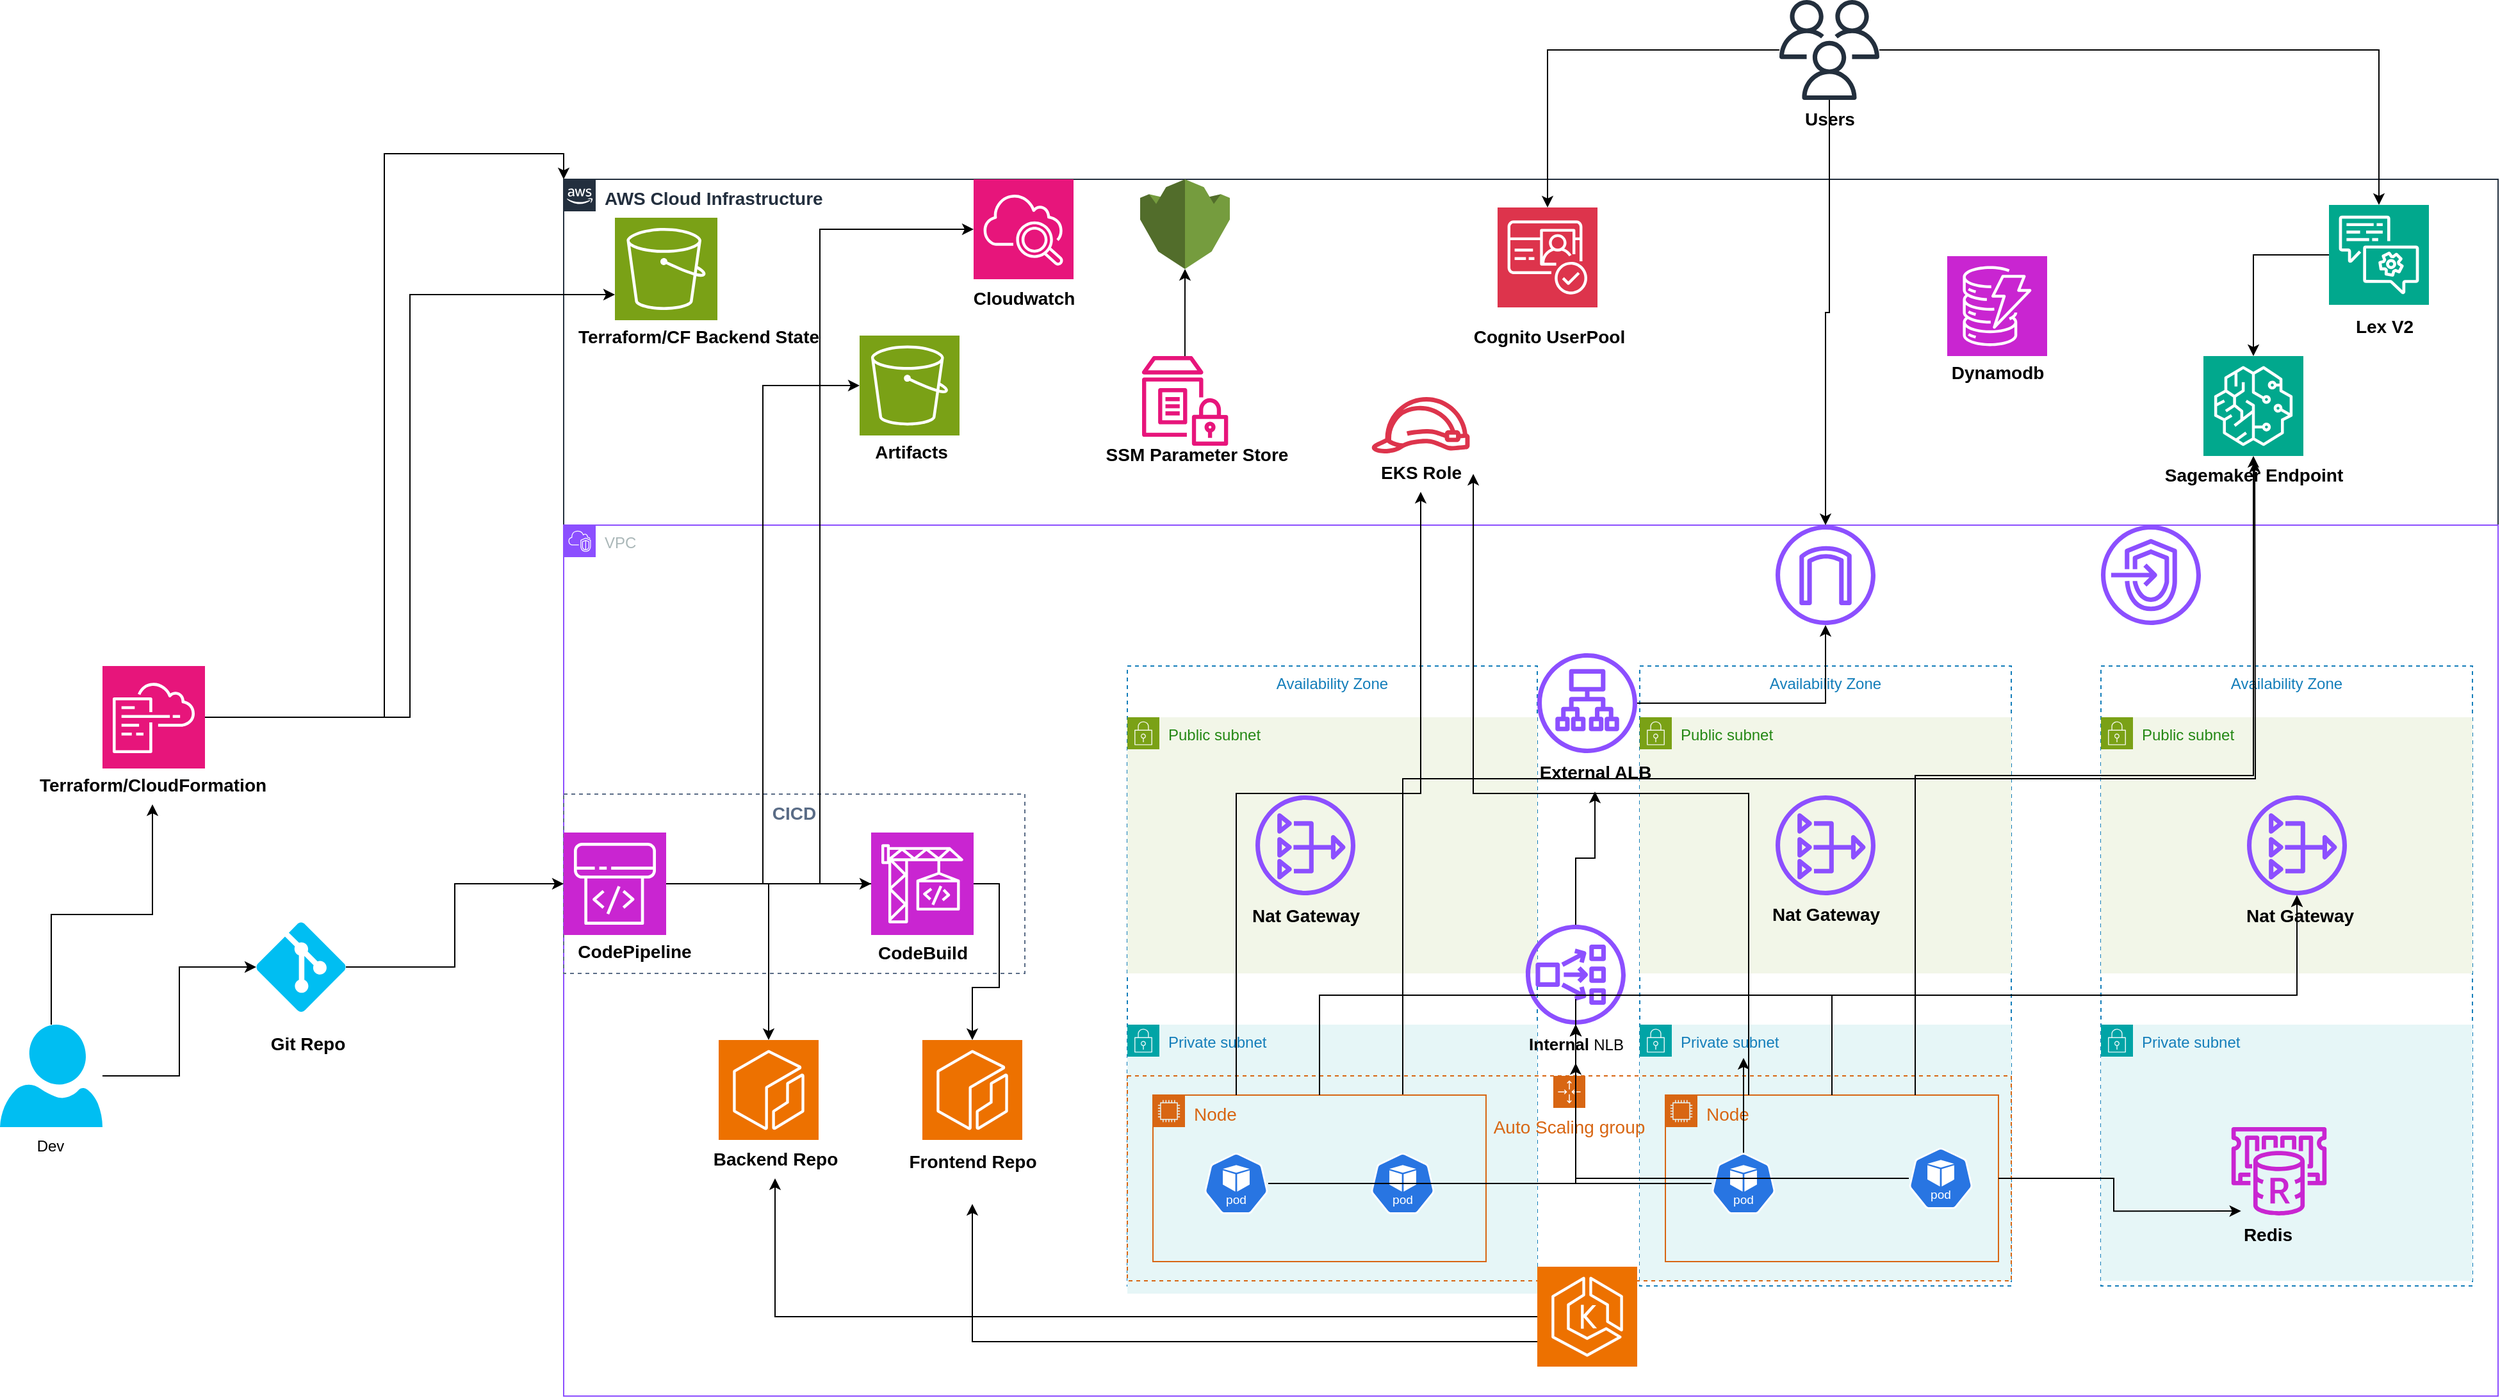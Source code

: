 <mxfile version="24.2.8" type="github">
  <diagram id="Ht1M8jgEwFfnCIfOTk4-" name="Page-1">
    <mxGraphModel dx="2407" dy="1789" grid="1" gridSize="10" guides="1" tooltips="1" connect="1" arrows="1" fold="1" page="1" pageScale="1" pageWidth="1169" pageHeight="827" math="0" shadow="0">
      <root>
        <mxCell id="0" />
        <mxCell id="1" parent="0" />
        <mxCell id="c2jffzd3dU6k3eYHks2j-16" style="edgeStyle=orthogonalEdgeStyle;rounded=0;orthogonalLoop=1;jettySize=auto;html=1;" edge="1" parent="1" source="c2jffzd3dU6k3eYHks2j-3" target="c2jffzd3dU6k3eYHks2j-14">
          <mxGeometry relative="1" as="geometry" />
        </mxCell>
        <mxCell id="c2jffzd3dU6k3eYHks2j-3" value="" style="verticalLabelPosition=bottom;html=1;verticalAlign=top;align=center;strokeColor=none;fillColor=#00BEF2;shape=mxgraph.azure.user;rotation=0;" vertex="1" parent="1">
          <mxGeometry y="560" width="80" height="80" as="geometry" />
        </mxCell>
        <mxCell id="c2jffzd3dU6k3eYHks2j-12" style="edgeStyle=orthogonalEdgeStyle;rounded=0;orthogonalLoop=1;jettySize=auto;html=1;entryX=0;entryY=0;entryDx=0;entryDy=0;" edge="1" parent="1" source="c2jffzd3dU6k3eYHks2j-5" target="c2jffzd3dU6k3eYHks2j-7">
          <mxGeometry relative="1" as="geometry" />
        </mxCell>
        <mxCell id="c2jffzd3dU6k3eYHks2j-5" value="" style="sketch=0;points=[[0,0,0],[0.25,0,0],[0.5,0,0],[0.75,0,0],[1,0,0],[0,1,0],[0.25,1,0],[0.5,1,0],[0.75,1,0],[1,1,0],[0,0.25,0],[0,0.5,0],[0,0.75,0],[1,0.25,0],[1,0.5,0],[1,0.75,0]];points=[[0,0,0],[0.25,0,0],[0.5,0,0],[0.75,0,0],[1,0,0],[0,1,0],[0.25,1,0],[0.5,1,0],[0.75,1,0],[1,1,0],[0,0.25,0],[0,0.5,0],[0,0.75,0],[1,0.25,0],[1,0.5,0],[1,0.75,0]];outlineConnect=0;fontColor=#232F3E;fillColor=#E7157B;strokeColor=#ffffff;dashed=0;verticalLabelPosition=bottom;verticalAlign=top;align=center;html=1;fontSize=12;fontStyle=0;aspect=fixed;shape=mxgraph.aws4.resourceIcon;resIcon=mxgraph.aws4.cloudformation;rotation=0;" vertex="1" parent="1">
          <mxGeometry x="80" y="280" width="80" height="80" as="geometry" />
        </mxCell>
        <mxCell id="c2jffzd3dU6k3eYHks2j-7" value="&lt;font style=&quot;font-size: 14px;&quot;&gt;&lt;b&gt;AWS Cloud Infrastructure&lt;/b&gt;&lt;/font&gt;" style="points=[[0,0],[0.25,0],[0.5,0],[0.75,0],[1,0],[1,0.25],[1,0.5],[1,0.75],[1,1],[0.75,1],[0.5,1],[0.25,1],[0,1],[0,0.75],[0,0.5],[0,0.25]];outlineConnect=0;gradientColor=none;html=1;whiteSpace=wrap;fontSize=12;fontStyle=0;container=1;pointerEvents=0;collapsible=0;recursiveResize=0;shape=mxgraph.aws4.group;grIcon=mxgraph.aws4.group_aws_cloud_alt;strokeColor=#232F3E;fillColor=none;verticalAlign=top;align=left;spacingLeft=30;fontColor=#232F3E;dashed=0;movable=0;resizable=0;rotatable=0;deletable=0;editable=0;locked=1;connectable=0;" vertex="1" parent="1">
          <mxGeometry x="440" y="-100" width="1510" height="950" as="geometry" />
        </mxCell>
        <mxCell id="c2jffzd3dU6k3eYHks2j-8" value="VPC" style="points=[[0,0],[0.25,0],[0.5,0],[0.75,0],[1,0],[1,0.25],[1,0.5],[1,0.75],[1,1],[0.75,1],[0.5,1],[0.25,1],[0,1],[0,0.75],[0,0.5],[0,0.25]];outlineConnect=0;gradientColor=none;html=1;whiteSpace=wrap;fontSize=12;fontStyle=0;container=1;pointerEvents=0;collapsible=0;recursiveResize=0;shape=mxgraph.aws4.group;grIcon=mxgraph.aws4.group_vpc2;strokeColor=#8C4FFF;fillColor=none;verticalAlign=top;align=left;spacingLeft=30;fontColor=#AAB7B8;dashed=0;movable=1;resizable=1;rotatable=1;deletable=1;editable=1;locked=0;connectable=1;" vertex="1" parent="c2jffzd3dU6k3eYHks2j-7">
          <mxGeometry y="270" width="1510" height="680" as="geometry" />
        </mxCell>
        <mxCell id="c2jffzd3dU6k3eYHks2j-17" value="&lt;b&gt;&lt;font style=&quot;font-size: 14px;&quot;&gt;CICD&lt;/font&gt;&lt;/b&gt;" style="fillColor=none;strokeColor=#5A6C86;dashed=1;verticalAlign=top;fontStyle=0;fontColor=#5A6C86;whiteSpace=wrap;html=1;movable=1;resizable=1;rotatable=1;deletable=1;editable=1;locked=0;connectable=1;" vertex="1" parent="c2jffzd3dU6k3eYHks2j-8">
          <mxGeometry y="210" width="360" height="140" as="geometry" />
        </mxCell>
        <mxCell id="c2jffzd3dU6k3eYHks2j-20" value="" style="sketch=0;points=[[0,0,0],[0.25,0,0],[0.5,0,0],[0.75,0,0],[1,0,0],[0,1,0],[0.25,1,0],[0.5,1,0],[0.75,1,0],[1,1,0],[0,0.25,0],[0,0.5,0],[0,0.75,0],[1,0.25,0],[1,0.5,0],[1,0.75,0]];outlineConnect=0;fontColor=#232F3E;fillColor=#C925D1;strokeColor=#ffffff;dashed=0;verticalLabelPosition=bottom;verticalAlign=top;align=center;html=1;fontSize=12;fontStyle=0;aspect=fixed;shape=mxgraph.aws4.resourceIcon;resIcon=mxgraph.aws4.codepipeline;rotation=0;" vertex="1" parent="c2jffzd3dU6k3eYHks2j-8">
          <mxGeometry y="240" width="80" height="80" as="geometry" />
        </mxCell>
        <mxCell id="c2jffzd3dU6k3eYHks2j-21" value="&lt;font style=&quot;font-size: 14px;&quot;&gt;&lt;b&gt;CodePipeline&lt;/b&gt;&lt;/font&gt;&lt;div&gt;&lt;br&gt;&lt;/div&gt;" style="text;html=1;align=center;verticalAlign=middle;resizable=0;points=[];autosize=1;strokeColor=none;fillColor=none;" vertex="1" parent="c2jffzd3dU6k3eYHks2j-8">
          <mxGeometry y="320" width="110" height="40" as="geometry" />
        </mxCell>
        <mxCell id="c2jffzd3dU6k3eYHks2j-38" style="edgeStyle=orthogonalEdgeStyle;rounded=0;orthogonalLoop=1;jettySize=auto;html=1;exitX=0;exitY=0.5;exitDx=0;exitDy=0;exitPerimeter=0;" edge="1" parent="c2jffzd3dU6k3eYHks2j-8" source="c2jffzd3dU6k3eYHks2j-25" target="c2jffzd3dU6k3eYHks2j-33">
          <mxGeometry relative="1" as="geometry" />
        </mxCell>
        <mxCell id="c2jffzd3dU6k3eYHks2j-39" style="edgeStyle=orthogonalEdgeStyle;rounded=0;orthogonalLoop=1;jettySize=auto;html=1;exitX=1;exitY=0.5;exitDx=0;exitDy=0;exitPerimeter=0;" edge="1" parent="c2jffzd3dU6k3eYHks2j-8" source="c2jffzd3dU6k3eYHks2j-25" target="c2jffzd3dU6k3eYHks2j-34">
          <mxGeometry relative="1" as="geometry" />
        </mxCell>
        <mxCell id="c2jffzd3dU6k3eYHks2j-25" value="" style="sketch=0;points=[[0,0,0],[0.25,0,0],[0.5,0,0],[0.75,0,0],[1,0,0],[0,1,0],[0.25,1,0],[0.5,1,0],[0.75,1,0],[1,1,0],[0,0.25,0],[0,0.5,0],[0,0.75,0],[1,0.25,0],[1,0.5,0],[1,0.75,0]];outlineConnect=0;fontColor=#232F3E;fillColor=#C925D1;strokeColor=#ffffff;dashed=0;verticalLabelPosition=bottom;verticalAlign=top;align=center;html=1;fontSize=12;fontStyle=0;aspect=fixed;shape=mxgraph.aws4.resourceIcon;resIcon=mxgraph.aws4.codebuild;rotation=0;" vertex="1" parent="c2jffzd3dU6k3eYHks2j-8">
          <mxGeometry x="240" y="240" width="80" height="80" as="geometry" />
        </mxCell>
        <mxCell id="c2jffzd3dU6k3eYHks2j-26" style="edgeStyle=orthogonalEdgeStyle;rounded=0;orthogonalLoop=1;jettySize=auto;html=1;exitX=0.5;exitY=1;exitDx=0;exitDy=0;" edge="1" parent="c2jffzd3dU6k3eYHks2j-8" source="c2jffzd3dU6k3eYHks2j-17" target="c2jffzd3dU6k3eYHks2j-17">
          <mxGeometry relative="1" as="geometry" />
        </mxCell>
        <mxCell id="c2jffzd3dU6k3eYHks2j-29" value="&lt;font style=&quot;font-size: 14px;&quot;&gt;&lt;b&gt;CodeBuild&lt;/b&gt;&lt;/font&gt;" style="text;html=1;align=center;verticalAlign=middle;resizable=0;points=[];autosize=1;strokeColor=none;fillColor=none;" vertex="1" parent="c2jffzd3dU6k3eYHks2j-8">
          <mxGeometry x="235" y="319" width="90" height="30" as="geometry" />
        </mxCell>
        <mxCell id="c2jffzd3dU6k3eYHks2j-33" value="" style="sketch=0;points=[[0,0,0],[0.25,0,0],[0.5,0,0],[0.75,0,0],[1,0,0],[0,1,0],[0.25,1,0],[0.5,1,0],[0.75,1,0],[1,1,0],[0,0.25,0],[0,0.5,0],[0,0.75,0],[1,0.25,0],[1,0.5,0],[1,0.75,0]];outlineConnect=0;fontColor=#232F3E;fillColor=#ED7100;strokeColor=#ffffff;dashed=0;verticalLabelPosition=bottom;verticalAlign=top;align=center;html=1;fontSize=12;fontStyle=0;aspect=fixed;shape=mxgraph.aws4.resourceIcon;resIcon=mxgraph.aws4.ecr;" vertex="1" parent="c2jffzd3dU6k3eYHks2j-8">
          <mxGeometry x="121" y="402" width="78" height="78" as="geometry" />
        </mxCell>
        <mxCell id="c2jffzd3dU6k3eYHks2j-34" value="" style="sketch=0;points=[[0,0,0],[0.25,0,0],[0.5,0,0],[0.75,0,0],[1,0,0],[0,1,0],[0.25,1,0],[0.5,1,0],[0.75,1,0],[1,1,0],[0,0.25,0],[0,0.5,0],[0,0.75,0],[1,0.25,0],[1,0.5,0],[1,0.75,0]];outlineConnect=0;fontColor=#232F3E;fillColor=#ED7100;strokeColor=#ffffff;dashed=0;verticalLabelPosition=bottom;verticalAlign=top;align=center;html=1;fontSize=12;fontStyle=0;aspect=fixed;shape=mxgraph.aws4.resourceIcon;resIcon=mxgraph.aws4.ecr;" vertex="1" parent="c2jffzd3dU6k3eYHks2j-8">
          <mxGeometry x="280" y="402" width="78" height="78" as="geometry" />
        </mxCell>
        <mxCell id="c2jffzd3dU6k3eYHks2j-36" value="&lt;font style=&quot;font-size: 14px;&quot;&gt;&lt;b&gt;Backend Repo&lt;/b&gt;&lt;/font&gt;" style="text;html=1;align=center;verticalAlign=middle;resizable=0;points=[];autosize=1;strokeColor=none;fillColor=none;" vertex="1" parent="c2jffzd3dU6k3eYHks2j-8">
          <mxGeometry x="105" y="480" width="120" height="30" as="geometry" />
        </mxCell>
        <mxCell id="c2jffzd3dU6k3eYHks2j-37" value="&lt;font style=&quot;font-size: 14px;&quot;&gt;&lt;b&gt;Frontend Repo&lt;/b&gt;&lt;/font&gt;&lt;div style=&quot;font-size: 14px;&quot;&gt;&lt;br&gt;&lt;/div&gt;" style="text;html=1;align=center;verticalAlign=middle;resizable=0;points=[];autosize=1;strokeColor=none;fillColor=none;" vertex="1" parent="c2jffzd3dU6k3eYHks2j-8">
          <mxGeometry x="259" y="480" width="120" height="50" as="geometry" />
        </mxCell>
        <mxCell id="c2jffzd3dU6k3eYHks2j-40" style="edgeStyle=orthogonalEdgeStyle;rounded=0;orthogonalLoop=1;jettySize=auto;html=1;entryX=0;entryY=0.5;entryDx=0;entryDy=0;entryPerimeter=0;" edge="1" parent="c2jffzd3dU6k3eYHks2j-8" source="c2jffzd3dU6k3eYHks2j-20" target="c2jffzd3dU6k3eYHks2j-25">
          <mxGeometry relative="1" as="geometry" />
        </mxCell>
        <mxCell id="c2jffzd3dU6k3eYHks2j-68" value="Availability Zone" style="fillColor=none;strokeColor=#147EBA;dashed=1;verticalAlign=top;fontStyle=0;fontColor=#147EBA;whiteSpace=wrap;html=1;" vertex="1" parent="c2jffzd3dU6k3eYHks2j-8">
          <mxGeometry x="440" y="110" width="320" height="484" as="geometry" />
        </mxCell>
        <mxCell id="c2jffzd3dU6k3eYHks2j-84" value="Availability Zone" style="fillColor=none;strokeColor=#147EBA;dashed=1;verticalAlign=top;fontStyle=0;fontColor=#147EBA;whiteSpace=wrap;html=1;" vertex="1" parent="c2jffzd3dU6k3eYHks2j-8">
          <mxGeometry x="840" y="110" width="290" height="484" as="geometry" />
        </mxCell>
        <mxCell id="c2jffzd3dU6k3eYHks2j-85" value="Private subnet" style="points=[[0,0],[0.25,0],[0.5,0],[0.75,0],[1,0],[1,0.25],[1,0.5],[1,0.75],[1,1],[0.75,1],[0.5,1],[0.25,1],[0,1],[0,0.75],[0,0.5],[0,0.25]];outlineConnect=0;gradientColor=none;html=1;whiteSpace=wrap;fontSize=12;fontStyle=0;container=1;pointerEvents=0;collapsible=0;recursiveResize=0;shape=mxgraph.aws4.group;grIcon=mxgraph.aws4.group_security_group;grStroke=0;strokeColor=#00A4A6;fillColor=#E6F6F7;verticalAlign=top;align=left;spacingLeft=30;fontColor=#147EBA;dashed=0;movable=0;resizable=0;rotatable=0;deletable=0;editable=0;locked=1;connectable=0;" vertex="1" parent="c2jffzd3dU6k3eYHks2j-8">
          <mxGeometry x="440" y="390" width="320" height="210" as="geometry" />
        </mxCell>
        <mxCell id="c2jffzd3dU6k3eYHks2j-88" value="Private subnet" style="points=[[0,0],[0.25,0],[0.5,0],[0.75,0],[1,0],[1,0.25],[1,0.5],[1,0.75],[1,1],[0.75,1],[0.5,1],[0.25,1],[0,1],[0,0.75],[0,0.5],[0,0.25]];outlineConnect=0;gradientColor=none;html=1;whiteSpace=wrap;fontSize=12;fontStyle=0;container=1;pointerEvents=0;collapsible=0;recursiveResize=0;shape=mxgraph.aws4.group;grIcon=mxgraph.aws4.group_security_group;grStroke=0;strokeColor=#00A4A6;fillColor=#E6F6F7;verticalAlign=top;align=left;spacingLeft=30;fontColor=#147EBA;dashed=0;" vertex="1" parent="c2jffzd3dU6k3eYHks2j-8">
          <mxGeometry x="840" y="390" width="290" height="200" as="geometry" />
        </mxCell>
        <mxCell id="c2jffzd3dU6k3eYHks2j-89" value="Availability Zone" style="fillColor=none;strokeColor=#147EBA;dashed=1;verticalAlign=top;fontStyle=0;fontColor=#147EBA;whiteSpace=wrap;html=1;" vertex="1" parent="c2jffzd3dU6k3eYHks2j-8">
          <mxGeometry x="1200" y="110" width="290" height="484" as="geometry" />
        </mxCell>
        <mxCell id="c2jffzd3dU6k3eYHks2j-109" value="Private subnet" style="points=[[0,0],[0.25,0],[0.5,0],[0.75,0],[1,0],[1,0.25],[1,0.5],[1,0.75],[1,1],[0.75,1],[0.5,1],[0.25,1],[0,1],[0,0.75],[0,0.5],[0,0.25]];outlineConnect=0;gradientColor=none;html=1;whiteSpace=wrap;fontSize=12;fontStyle=0;container=1;pointerEvents=0;collapsible=0;recursiveResize=0;shape=mxgraph.aws4.group;grIcon=mxgraph.aws4.group_security_group;grStroke=0;strokeColor=#00A4A6;fillColor=#E6F6F7;verticalAlign=top;align=left;spacingLeft=30;fontColor=#147EBA;dashed=0;" vertex="1" parent="c2jffzd3dU6k3eYHks2j-8">
          <mxGeometry x="1200" y="390" width="290" height="200" as="geometry" />
        </mxCell>
        <mxCell id="c2jffzd3dU6k3eYHks2j-113" value="" style="sketch=0;outlineConnect=0;fontColor=#232F3E;gradientColor=none;fillColor=#8C4FFF;strokeColor=none;dashed=0;verticalLabelPosition=bottom;verticalAlign=top;align=center;html=1;fontSize=12;fontStyle=0;aspect=fixed;pointerEvents=1;shape=mxgraph.aws4.internet_gateway;" vertex="1" parent="c2jffzd3dU6k3eYHks2j-8">
          <mxGeometry x="946" width="78" height="78" as="geometry" />
        </mxCell>
        <mxCell id="c2jffzd3dU6k3eYHks2j-121" value="Public subnet" style="points=[[0,0],[0.25,0],[0.5,0],[0.75,0],[1,0],[1,0.25],[1,0.5],[1,0.75],[1,1],[0.75,1],[0.5,1],[0.25,1],[0,1],[0,0.75],[0,0.5],[0,0.25]];outlineConnect=0;gradientColor=none;html=1;whiteSpace=wrap;fontSize=12;fontStyle=0;container=1;pointerEvents=0;collapsible=0;recursiveResize=0;shape=mxgraph.aws4.group;grIcon=mxgraph.aws4.group_security_group;grStroke=0;strokeColor=#7AA116;fillColor=#F2F6E8;verticalAlign=top;align=left;spacingLeft=30;fontColor=#248814;dashed=0;" vertex="1" parent="c2jffzd3dU6k3eYHks2j-8">
          <mxGeometry x="440" y="150" width="320" height="200" as="geometry" />
        </mxCell>
        <mxCell id="c2jffzd3dU6k3eYHks2j-122" value="Public subnet" style="points=[[0,0],[0.25,0],[0.5,0],[0.75,0],[1,0],[1,0.25],[1,0.5],[1,0.75],[1,1],[0.75,1],[0.5,1],[0.25,1],[0,1],[0,0.75],[0,0.5],[0,0.25]];outlineConnect=0;gradientColor=none;html=1;whiteSpace=wrap;fontSize=12;fontStyle=0;container=1;pointerEvents=0;collapsible=0;recursiveResize=0;shape=mxgraph.aws4.group;grIcon=mxgraph.aws4.group_security_group;grStroke=0;strokeColor=#7AA116;fillColor=#F2F6E8;verticalAlign=top;align=left;spacingLeft=30;fontColor=#248814;dashed=0;" vertex="1" parent="c2jffzd3dU6k3eYHks2j-8">
          <mxGeometry x="840" y="150" width="290" height="200" as="geometry" />
        </mxCell>
        <mxCell id="c2jffzd3dU6k3eYHks2j-126" value="" style="sketch=0;outlineConnect=0;fontColor=#232F3E;gradientColor=none;fillColor=#8C4FFF;strokeColor=none;dashed=0;verticalLabelPosition=bottom;verticalAlign=top;align=center;html=1;fontSize=12;fontStyle=0;aspect=fixed;pointerEvents=1;shape=mxgraph.aws4.nat_gateway;" vertex="1" parent="c2jffzd3dU6k3eYHks2j-122">
          <mxGeometry x="106" y="61" width="78" height="78" as="geometry" />
        </mxCell>
        <mxCell id="c2jffzd3dU6k3eYHks2j-128" value="&lt;font style=&quot;font-size: 14px;&quot;&gt;&lt;b&gt;Nat Gateway&lt;/b&gt;&lt;/font&gt;" style="text;html=1;align=center;verticalAlign=middle;resizable=0;points=[];autosize=1;strokeColor=none;fillColor=none;" vertex="1" parent="c2jffzd3dU6k3eYHks2j-122">
          <mxGeometry x="90" y="139" width="110" height="30" as="geometry" />
        </mxCell>
        <mxCell id="c2jffzd3dU6k3eYHks2j-123" value="Public subnet" style="points=[[0,0],[0.25,0],[0.5,0],[0.75,0],[1,0],[1,0.25],[1,0.5],[1,0.75],[1,1],[0.75,1],[0.5,1],[0.25,1],[0,1],[0,0.75],[0,0.5],[0,0.25]];outlineConnect=0;gradientColor=none;html=1;whiteSpace=wrap;fontSize=12;fontStyle=0;container=1;pointerEvents=0;collapsible=0;recursiveResize=0;shape=mxgraph.aws4.group;grIcon=mxgraph.aws4.group_security_group;grStroke=0;strokeColor=#7AA116;fillColor=#F2F6E8;verticalAlign=top;align=left;spacingLeft=30;fontColor=#248814;dashed=0;" vertex="1" parent="c2jffzd3dU6k3eYHks2j-8">
          <mxGeometry x="1200" y="150" width="290" height="200" as="geometry" />
        </mxCell>
        <mxCell id="c2jffzd3dU6k3eYHks2j-127" value="" style="sketch=0;outlineConnect=0;fontColor=#232F3E;gradientColor=none;fillColor=#8C4FFF;strokeColor=none;dashed=0;verticalLabelPosition=bottom;verticalAlign=top;align=center;html=1;fontSize=12;fontStyle=0;aspect=fixed;pointerEvents=1;shape=mxgraph.aws4.nat_gateway;" vertex="1" parent="c2jffzd3dU6k3eYHks2j-123">
          <mxGeometry x="114" y="61" width="78" height="78" as="geometry" />
        </mxCell>
        <mxCell id="c2jffzd3dU6k3eYHks2j-124" value="" style="sketch=0;outlineConnect=0;fontColor=#232F3E;gradientColor=none;fillColor=#8C4FFF;strokeColor=none;dashed=0;verticalLabelPosition=bottom;verticalAlign=top;align=center;html=1;fontSize=12;fontStyle=0;aspect=fixed;pointerEvents=1;shape=mxgraph.aws4.endpoints;" vertex="1" parent="c2jffzd3dU6k3eYHks2j-8">
          <mxGeometry x="1200" width="78" height="78" as="geometry" />
        </mxCell>
        <mxCell id="c2jffzd3dU6k3eYHks2j-125" value="" style="sketch=0;outlineConnect=0;fontColor=#232F3E;gradientColor=none;fillColor=#8C4FFF;strokeColor=none;dashed=0;verticalLabelPosition=bottom;verticalAlign=top;align=center;html=1;fontSize=12;fontStyle=0;aspect=fixed;pointerEvents=1;shape=mxgraph.aws4.nat_gateway;" vertex="1" parent="c2jffzd3dU6k3eYHks2j-8">
          <mxGeometry x="540" y="211" width="78" height="78" as="geometry" />
        </mxCell>
        <mxCell id="c2jffzd3dU6k3eYHks2j-129" value="&lt;font style=&quot;font-size: 14px;&quot;&gt;&lt;b&gt;Nat Gateway&lt;/b&gt;&lt;/font&gt;" style="text;html=1;align=center;verticalAlign=middle;resizable=0;points=[];autosize=1;strokeColor=none;fillColor=none;" vertex="1" parent="c2jffzd3dU6k3eYHks2j-8">
          <mxGeometry x="1300" y="290" width="110" height="30" as="geometry" />
        </mxCell>
        <mxCell id="c2jffzd3dU6k3eYHks2j-130" value="&lt;font style=&quot;font-size: 14px;&quot;&gt;&lt;b&gt;Nat Gateway&lt;/b&gt;&lt;/font&gt;" style="text;html=1;align=center;verticalAlign=middle;resizable=0;points=[];autosize=1;strokeColor=none;fillColor=none;" vertex="1" parent="c2jffzd3dU6k3eYHks2j-8">
          <mxGeometry x="524" y="290" width="110" height="30" as="geometry" />
        </mxCell>
        <mxCell id="c2jffzd3dU6k3eYHks2j-6" value="" style="sketch=0;points=[[0,0,0],[0.25,0,0],[0.5,0,0],[0.75,0,0],[1,0,0],[0,1,0],[0.25,1,0],[0.5,1,0],[0.75,1,0],[1,1,0],[0,0.25,0],[0,0.5,0],[0,0.75,0],[1,0.25,0],[1,0.5,0],[1,0.75,0]];outlineConnect=0;fontColor=#232F3E;fillColor=#7AA116;strokeColor=#ffffff;dashed=0;verticalLabelPosition=bottom;verticalAlign=top;align=center;html=1;fontSize=12;fontStyle=0;aspect=fixed;shape=mxgraph.aws4.resourceIcon;resIcon=mxgraph.aws4.s3;rotation=0;" vertex="1" parent="c2jffzd3dU6k3eYHks2j-7">
          <mxGeometry x="40" y="30" width="80" height="80" as="geometry" />
        </mxCell>
        <mxCell id="c2jffzd3dU6k3eYHks2j-9" value="&lt;font style=&quot;font-size: 14px;&quot;&gt;&lt;b&gt;Terraform/CF Backend State&lt;/b&gt;&lt;/font&gt;" style="text;html=1;align=center;verticalAlign=middle;resizable=0;points=[];autosize=1;strokeColor=none;fillColor=none;" vertex="1" parent="c2jffzd3dU6k3eYHks2j-7">
          <mxGeometry y="108" width="210" height="30" as="geometry" />
        </mxCell>
        <mxCell id="c2jffzd3dU6k3eYHks2j-45" value="" style="sketch=0;points=[[0,0,0],[0.25,0,0],[0.5,0,0],[0.75,0,0],[1,0,0],[0,1,0],[0.25,1,0],[0.5,1,0],[0.75,1,0],[1,1,0],[0,0.25,0],[0,0.5,0],[0,0.75,0],[1,0.25,0],[1,0.5,0],[1,0.75,0]];points=[[0,0,0],[0.25,0,0],[0.5,0,0],[0.75,0,0],[1,0,0],[0,1,0],[0.25,1,0],[0.5,1,0],[0.75,1,0],[1,1,0],[0,0.25,0],[0,0.5,0],[0,0.75,0],[1,0.25,0],[1,0.5,0],[1,0.75,0]];outlineConnect=0;fontColor=#232F3E;fillColor=#E7157B;strokeColor=#ffffff;dashed=0;verticalLabelPosition=bottom;verticalAlign=top;align=center;html=1;fontSize=12;fontStyle=0;aspect=fixed;shape=mxgraph.aws4.resourceIcon;resIcon=mxgraph.aws4.cloudwatch_2;" vertex="1" parent="c2jffzd3dU6k3eYHks2j-7">
          <mxGeometry x="320" width="78" height="78" as="geometry" />
        </mxCell>
        <mxCell id="c2jffzd3dU6k3eYHks2j-46" value="&lt;font style=&quot;font-size: 14px;&quot;&gt;&lt;b&gt;Cloudwatch&lt;/b&gt;&lt;/font&gt;" style="text;html=1;align=center;verticalAlign=middle;resizable=0;points=[];autosize=1;strokeColor=none;fillColor=none;" vertex="1" parent="c2jffzd3dU6k3eYHks2j-7">
          <mxGeometry x="309" y="78" width="100" height="30" as="geometry" />
        </mxCell>
        <mxCell id="c2jffzd3dU6k3eYHks2j-47" style="edgeStyle=orthogonalEdgeStyle;rounded=0;orthogonalLoop=1;jettySize=auto;html=1;entryX=0;entryY=0.5;entryDx=0;entryDy=0;entryPerimeter=0;" edge="1" parent="c2jffzd3dU6k3eYHks2j-7" source="c2jffzd3dU6k3eYHks2j-20" target="c2jffzd3dU6k3eYHks2j-45">
          <mxGeometry relative="1" as="geometry" />
        </mxCell>
        <mxCell id="c2jffzd3dU6k3eYHks2j-56" style="edgeStyle=orthogonalEdgeStyle;rounded=0;orthogonalLoop=1;jettySize=auto;html=1;" edge="1" parent="c2jffzd3dU6k3eYHks2j-7" source="c2jffzd3dU6k3eYHks2j-32" target="c2jffzd3dU6k3eYHks2j-31">
          <mxGeometry relative="1" as="geometry" />
        </mxCell>
        <mxCell id="c2jffzd3dU6k3eYHks2j-32" value="" style="sketch=0;outlineConnect=0;fontColor=#232F3E;gradientColor=none;fillColor=#E7157B;strokeColor=none;dashed=0;verticalLabelPosition=bottom;verticalAlign=top;align=center;html=1;fontSize=12;fontStyle=0;aspect=fixed;pointerEvents=1;shape=mxgraph.aws4.parameter_store;rotation=0;" vertex="1" parent="c2jffzd3dU6k3eYHks2j-7">
          <mxGeometry x="450" y="138" width="70" height="70" as="geometry" />
        </mxCell>
        <mxCell id="c2jffzd3dU6k3eYHks2j-31" value="" style="outlineConnect=0;dashed=0;verticalLabelPosition=bottom;verticalAlign=top;align=center;html=1;shape=mxgraph.aws3.kms;fillColor=#759C3E;gradientColor=none;rotation=0;" vertex="1" parent="c2jffzd3dU6k3eYHks2j-7">
          <mxGeometry x="450" width="70" height="70" as="geometry" />
        </mxCell>
        <mxCell id="c2jffzd3dU6k3eYHks2j-42" value="&lt;font style=&quot;font-size: 14px;&quot;&gt;&lt;b&gt;SSM Parameter Store&lt;/b&gt;&lt;/font&gt;" style="text;html=1;align=center;verticalAlign=middle;resizable=0;points=[];autosize=1;strokeColor=none;fillColor=none;" vertex="1" parent="c2jffzd3dU6k3eYHks2j-7">
          <mxGeometry x="409" y="200" width="170" height="30" as="geometry" />
        </mxCell>
        <mxCell id="c2jffzd3dU6k3eYHks2j-54" value="" style="sketch=0;points=[[0,0,0],[0.25,0,0],[0.5,0,0],[0.75,0,0],[1,0,0],[0,1,0],[0.25,1,0],[0.5,1,0],[0.75,1,0],[1,1,0],[0,0.25,0],[0,0.5,0],[0,0.75,0],[1,0.25,0],[1,0.5,0],[1,0.75,0]];outlineConnect=0;fontColor=#232F3E;fillColor=#DD344C;strokeColor=#ffffff;dashed=0;verticalLabelPosition=bottom;verticalAlign=top;align=center;html=1;fontSize=12;fontStyle=0;aspect=fixed;shape=mxgraph.aws4.resourceIcon;resIcon=mxgraph.aws4.cognito;" vertex="1" parent="c2jffzd3dU6k3eYHks2j-7">
          <mxGeometry x="729" y="22" width="78" height="78" as="geometry" />
        </mxCell>
        <mxCell id="c2jffzd3dU6k3eYHks2j-57" value="&lt;font style=&quot;font-size: 14px;&quot;&gt;&lt;b&gt;Cognito UserPool&lt;/b&gt;&lt;/font&gt;" style="text;html=1;align=center;verticalAlign=middle;resizable=0;points=[];autosize=1;strokeColor=none;fillColor=none;" vertex="1" parent="c2jffzd3dU6k3eYHks2j-7">
          <mxGeometry x="699" y="108" width="140" height="30" as="geometry" />
        </mxCell>
        <mxCell id="c2jffzd3dU6k3eYHks2j-59" value="" style="sketch=0;points=[[0,0,0],[0.25,0,0],[0.5,0,0],[0.75,0,0],[1,0,0],[0,1,0],[0.25,1,0],[0.5,1,0],[0.75,1,0],[1,1,0],[0,0.25,0],[0,0.5,0],[0,0.75,0],[1,0.25,0],[1,0.5,0],[1,0.75,0]];outlineConnect=0;fontColor=#232F3E;fillColor=#7AA116;strokeColor=#ffffff;dashed=0;verticalLabelPosition=bottom;verticalAlign=top;align=center;html=1;fontSize=12;fontStyle=0;aspect=fixed;shape=mxgraph.aws4.resourceIcon;resIcon=mxgraph.aws4.s3;" vertex="1" parent="c2jffzd3dU6k3eYHks2j-7">
          <mxGeometry x="231" y="122" width="78" height="78" as="geometry" />
        </mxCell>
        <mxCell id="c2jffzd3dU6k3eYHks2j-60" value="&lt;font style=&quot;font-size: 14px;&quot;&gt;&lt;b&gt;Artifacts&lt;/b&gt;&lt;/font&gt;" style="text;html=1;align=center;verticalAlign=middle;resizable=0;points=[];autosize=1;strokeColor=none;fillColor=none;" vertex="1" parent="c2jffzd3dU6k3eYHks2j-7">
          <mxGeometry x="231" y="198" width="80" height="30" as="geometry" />
        </mxCell>
        <mxCell id="c2jffzd3dU6k3eYHks2j-61" style="edgeStyle=orthogonalEdgeStyle;rounded=0;orthogonalLoop=1;jettySize=auto;html=1;entryX=0;entryY=0.5;entryDx=0;entryDy=0;entryPerimeter=0;" edge="1" parent="c2jffzd3dU6k3eYHks2j-7" source="c2jffzd3dU6k3eYHks2j-20" target="c2jffzd3dU6k3eYHks2j-59">
          <mxGeometry relative="1" as="geometry" />
        </mxCell>
        <mxCell id="c2jffzd3dU6k3eYHks2j-62" value="" style="sketch=0;points=[[0,0,0],[0.25,0,0],[0.5,0,0],[0.75,0,0],[1,0,0],[0,1,0],[0.25,1,0],[0.5,1,0],[0.75,1,0],[1,1,0],[0,0.25,0],[0,0.5,0],[0,0.75,0],[1,0.25,0],[1,0.5,0],[1,0.75,0]];outlineConnect=0;fontColor=#232F3E;fillColor=#01A88D;strokeColor=#ffffff;dashed=0;verticalLabelPosition=bottom;verticalAlign=top;align=center;html=1;fontSize=12;fontStyle=0;aspect=fixed;shape=mxgraph.aws4.resourceIcon;resIcon=mxgraph.aws4.sagemaker;" vertex="1" parent="c2jffzd3dU6k3eYHks2j-7">
          <mxGeometry x="1280" y="138" width="78" height="78" as="geometry" />
        </mxCell>
        <mxCell id="c2jffzd3dU6k3eYHks2j-63" value="&lt;font style=&quot;font-size: 14px;&quot;&gt;&lt;b&gt;Sagem&lt;/b&gt;&lt;/font&gt;&lt;b style=&quot;background-color: initial; font-size: 14px;&quot;&gt;aker Endpoint&lt;/b&gt;" style="text;html=1;align=center;verticalAlign=middle;resizable=0;points=[];autosize=1;strokeColor=none;fillColor=none;" vertex="1" parent="c2jffzd3dU6k3eYHks2j-7">
          <mxGeometry x="1239" y="216" width="160" height="30" as="geometry" />
        </mxCell>
        <mxCell id="c2jffzd3dU6k3eYHks2j-64" value="" style="sketch=0;points=[[0,0,0],[0.25,0,0],[0.5,0,0],[0.75,0,0],[1,0,0],[0,1,0],[0.25,1,0],[0.5,1,0],[0.75,1,0],[1,1,0],[0,0.25,0],[0,0.5,0],[0,0.75,0],[1,0.25,0],[1,0.5,0],[1,0.75,0]];outlineConnect=0;fontColor=#232F3E;fillColor=#C925D1;strokeColor=#ffffff;dashed=0;verticalLabelPosition=bottom;verticalAlign=top;align=center;html=1;fontSize=12;fontStyle=0;aspect=fixed;shape=mxgraph.aws4.resourceIcon;resIcon=mxgraph.aws4.dynamodb;" vertex="1" parent="c2jffzd3dU6k3eYHks2j-7">
          <mxGeometry x="1080" y="60" width="78" height="78" as="geometry" />
        </mxCell>
        <mxCell id="c2jffzd3dU6k3eYHks2j-65" value="&lt;font style=&quot;font-size: 14px;&quot;&gt;&lt;b&gt;Dynamodb&lt;/b&gt;&lt;/font&gt;&lt;div&gt;&lt;br&gt;&lt;/div&gt;" style="text;html=1;align=center;verticalAlign=middle;resizable=0;points=[];autosize=1;strokeColor=none;fillColor=none;" vertex="1" parent="c2jffzd3dU6k3eYHks2j-7">
          <mxGeometry x="1069" y="138" width="100" height="40" as="geometry" />
        </mxCell>
        <mxCell id="c2jffzd3dU6k3eYHks2j-13" style="edgeStyle=orthogonalEdgeStyle;rounded=0;orthogonalLoop=1;jettySize=auto;html=1;entryX=0;entryY=0.75;entryDx=0;entryDy=0;entryPerimeter=0;" edge="1" parent="1" source="c2jffzd3dU6k3eYHks2j-5" target="c2jffzd3dU6k3eYHks2j-6">
          <mxGeometry relative="1" as="geometry" />
        </mxCell>
        <mxCell id="c2jffzd3dU6k3eYHks2j-14" value="&lt;font style=&quot;font-size: 14px;&quot;&gt;&lt;b&gt;Terraform/CloudFormation&lt;/b&gt;&lt;/font&gt;" style="text;html=1;align=center;verticalAlign=middle;resizable=0;points=[];autosize=1;strokeColor=none;fillColor=none;" vertex="1" parent="1">
          <mxGeometry x="19" y="358" width="200" height="30" as="geometry" />
        </mxCell>
        <mxCell id="c2jffzd3dU6k3eYHks2j-23" value="" style="verticalLabelPosition=bottom;html=1;verticalAlign=top;align=center;strokeColor=none;fillColor=#00BEF2;shape=mxgraph.azure.git_repository;rotation=0;" vertex="1" parent="1">
          <mxGeometry x="200" y="480" width="70" height="70" as="geometry" />
        </mxCell>
        <mxCell id="c2jffzd3dU6k3eYHks2j-24" value="&lt;font style=&quot;font-size: 14px;&quot;&gt;&lt;b&gt;Git Repo&lt;/b&gt;&lt;/font&gt;" style="text;html=1;align=center;verticalAlign=middle;resizable=0;points=[];autosize=1;strokeColor=none;fillColor=none;" vertex="1" parent="1">
          <mxGeometry x="200" y="560" width="80" height="30" as="geometry" />
        </mxCell>
        <mxCell id="c2jffzd3dU6k3eYHks2j-48" style="edgeStyle=orthogonalEdgeStyle;rounded=0;orthogonalLoop=1;jettySize=auto;html=1;entryX=0;entryY=0.5;entryDx=0;entryDy=0;entryPerimeter=0;" edge="1" parent="1" source="c2jffzd3dU6k3eYHks2j-3" target="c2jffzd3dU6k3eYHks2j-23">
          <mxGeometry relative="1" as="geometry" />
        </mxCell>
        <mxCell id="c2jffzd3dU6k3eYHks2j-49" style="edgeStyle=orthogonalEdgeStyle;rounded=0;orthogonalLoop=1;jettySize=auto;html=1;entryX=0;entryY=0.5;entryDx=0;entryDy=0;entryPerimeter=0;" edge="1" parent="1" source="c2jffzd3dU6k3eYHks2j-23" target="c2jffzd3dU6k3eYHks2j-20">
          <mxGeometry relative="1" as="geometry" />
        </mxCell>
        <mxCell id="c2jffzd3dU6k3eYHks2j-50" value="Dev" style="text;html=1;align=center;verticalAlign=middle;resizable=0;points=[];autosize=1;strokeColor=none;fillColor=none;" vertex="1" parent="1">
          <mxGeometry x="19" y="640" width="40" height="30" as="geometry" />
        </mxCell>
        <mxCell id="c2jffzd3dU6k3eYHks2j-158" style="edgeStyle=orthogonalEdgeStyle;rounded=0;orthogonalLoop=1;jettySize=auto;html=1;" edge="1" parent="1" source="c2jffzd3dU6k3eYHks2j-58" target="c2jffzd3dU6k3eYHks2j-113">
          <mxGeometry relative="1" as="geometry" />
        </mxCell>
        <mxCell id="c2jffzd3dU6k3eYHks2j-58" value="" style="sketch=0;outlineConnect=0;fontColor=#232F3E;gradientColor=none;fillColor=#232F3D;strokeColor=none;dashed=0;verticalLabelPosition=bottom;verticalAlign=top;align=center;html=1;fontSize=12;fontStyle=0;aspect=fixed;pointerEvents=1;shape=mxgraph.aws4.users;" vertex="1" parent="1">
          <mxGeometry x="1389" y="-240" width="78" height="78" as="geometry" />
        </mxCell>
        <mxCell id="c2jffzd3dU6k3eYHks2j-66" style="edgeStyle=orthogonalEdgeStyle;rounded=0;orthogonalLoop=1;jettySize=auto;html=1;entryX=0.5;entryY=0;entryDx=0;entryDy=0;entryPerimeter=0;" edge="1" parent="1" source="c2jffzd3dU6k3eYHks2j-58" target="c2jffzd3dU6k3eYHks2j-54">
          <mxGeometry relative="1" as="geometry" />
        </mxCell>
        <mxCell id="c2jffzd3dU6k3eYHks2j-67" value="&lt;font style=&quot;font-size: 14px;&quot;&gt;&lt;b&gt;Users&lt;/b&gt;&lt;/font&gt;" style="text;html=1;align=center;verticalAlign=middle;resizable=0;points=[];autosize=1;strokeColor=none;fillColor=none;" vertex="1" parent="1">
          <mxGeometry x="1398" y="-162" width="60" height="30" as="geometry" />
        </mxCell>
        <mxCell id="c2jffzd3dU6k3eYHks2j-133" value="&lt;font style=&quot;font-size: 14px;&quot;&gt;Auto Scaling group&lt;/font&gt;" style="points=[[0,0],[0.25,0],[0.5,0],[0.75,0],[1,0],[1,0.25],[1,0.5],[1,0.75],[1,1],[0.75,1],[0.5,1],[0.25,1],[0,1],[0,0.75],[0,0.5],[0,0.25]];outlineConnect=0;gradientColor=none;html=1;whiteSpace=wrap;fontSize=12;fontStyle=0;container=1;pointerEvents=0;collapsible=0;recursiveResize=0;shape=mxgraph.aws4.groupCenter;grIcon=mxgraph.aws4.group_auto_scaling_group;grStroke=1;strokeColor=#D86613;fillColor=none;verticalAlign=top;align=center;fontColor=#D86613;dashed=1;spacingTop=25;" vertex="1" parent="1">
          <mxGeometry x="880" y="600" width="690" height="160" as="geometry" />
        </mxCell>
        <mxCell id="c2jffzd3dU6k3eYHks2j-173" style="edgeStyle=orthogonalEdgeStyle;rounded=0;orthogonalLoop=1;jettySize=auto;html=1;exitX=0.75;exitY=0;exitDx=0;exitDy=0;" edge="1" parent="c2jffzd3dU6k3eYHks2j-133" source="c2jffzd3dU6k3eYHks2j-135">
          <mxGeometry relative="1" as="geometry">
            <mxPoint x="880" y="-480" as="targetPoint" />
          </mxGeometry>
        </mxCell>
        <mxCell id="c2jffzd3dU6k3eYHks2j-135" value="&lt;font style=&quot;font-size: 14px;&quot;&gt;Node&lt;/font&gt;" style="points=[[0,0],[0.25,0],[0.5,0],[0.75,0],[1,0],[1,0.25],[1,0.5],[1,0.75],[1,1],[0.75,1],[0.5,1],[0.25,1],[0,1],[0,0.75],[0,0.5],[0,0.25]];outlineConnect=0;gradientColor=none;html=1;whiteSpace=wrap;fontSize=12;fontStyle=0;container=1;pointerEvents=0;collapsible=0;recursiveResize=0;shape=mxgraph.aws4.group;grIcon=mxgraph.aws4.group_ec2_instance_contents;strokeColor=#D86613;fillColor=none;verticalAlign=top;align=left;spacingLeft=30;fontColor=#D86613;dashed=0;" vertex="1" parent="c2jffzd3dU6k3eYHks2j-133">
          <mxGeometry x="20" y="15" width="260" height="130" as="geometry" />
        </mxCell>
        <mxCell id="c2jffzd3dU6k3eYHks2j-137" value="" style="aspect=fixed;sketch=0;html=1;dashed=0;whitespace=wrap;fillColor=#2875E2;strokeColor=#ffffff;points=[[0.005,0.63,0],[0.1,0.2,0],[0.9,0.2,0],[0.5,0,0],[0.995,0.63,0],[0.72,0.99,0],[0.5,1,0],[0.28,0.99,0]];shape=mxgraph.kubernetes.icon2;kubernetesLabel=1;prIcon=pod" vertex="1" parent="c2jffzd3dU6k3eYHks2j-135">
          <mxGeometry x="40" y="45" width="50" height="48" as="geometry" />
        </mxCell>
        <mxCell id="c2jffzd3dU6k3eYHks2j-138" value="" style="aspect=fixed;sketch=0;html=1;dashed=0;whitespace=wrap;fillColor=#2875E2;strokeColor=#ffffff;points=[[0.005,0.63,0],[0.1,0.2,0],[0.9,0.2,0],[0.5,0,0],[0.995,0.63,0],[0.72,0.99,0],[0.5,1,0],[0.28,0.99,0]];shape=mxgraph.kubernetes.icon2;kubernetesLabel=1;prIcon=pod" vertex="1" parent="c2jffzd3dU6k3eYHks2j-135">
          <mxGeometry x="170" y="45" width="50" height="48" as="geometry" />
        </mxCell>
        <mxCell id="c2jffzd3dU6k3eYHks2j-136" value="&lt;font style=&quot;font-size: 14px;&quot;&gt;Node&lt;/font&gt;" style="points=[[0,0],[0.25,0],[0.5,0],[0.75,0],[1,0],[1,0.25],[1,0.5],[1,0.75],[1,1],[0.75,1],[0.5,1],[0.25,1],[0,1],[0,0.75],[0,0.5],[0,0.25]];outlineConnect=0;gradientColor=none;html=1;whiteSpace=wrap;fontSize=12;fontStyle=0;container=1;pointerEvents=0;collapsible=0;recursiveResize=0;shape=mxgraph.aws4.group;grIcon=mxgraph.aws4.group_ec2_instance_contents;strokeColor=#D86613;fillColor=none;verticalAlign=top;align=left;spacingLeft=30;fontColor=#D86613;dashed=0;" vertex="1" parent="c2jffzd3dU6k3eYHks2j-133">
          <mxGeometry x="420" y="15" width="260" height="130" as="geometry" />
        </mxCell>
        <mxCell id="c2jffzd3dU6k3eYHks2j-164" value="" style="edgeStyle=orthogonalEdgeStyle;rounded=0;orthogonalLoop=1;jettySize=auto;html=1;" edge="1" parent="c2jffzd3dU6k3eYHks2j-136" source="c2jffzd3dU6k3eYHks2j-139">
          <mxGeometry relative="1" as="geometry">
            <mxPoint x="61" y="-29" as="targetPoint" />
          </mxGeometry>
        </mxCell>
        <mxCell id="c2jffzd3dU6k3eYHks2j-139" value="" style="aspect=fixed;sketch=0;html=1;dashed=0;whitespace=wrap;fillColor=#2875E2;strokeColor=#ffffff;points=[[0.005,0.63,0],[0.1,0.2,0],[0.9,0.2,0],[0.5,0,0],[0.995,0.63,0],[0.72,0.99,0],[0.5,1,0],[0.28,0.99,0]];shape=mxgraph.kubernetes.icon2;kubernetesLabel=1;prIcon=pod" vertex="1" parent="c2jffzd3dU6k3eYHks2j-136">
          <mxGeometry x="36" y="45" width="50" height="48" as="geometry" />
        </mxCell>
        <mxCell id="c2jffzd3dU6k3eYHks2j-140" value="" style="aspect=fixed;sketch=0;html=1;dashed=0;whitespace=wrap;fillColor=#2875E2;strokeColor=#ffffff;points=[[0.005,0.63,0],[0.1,0.2,0],[0.9,0.2,0],[0.5,0,0],[0.995,0.63,0],[0.72,0.99,0],[0.5,1,0],[0.28,0.99,0]];shape=mxgraph.kubernetes.icon2;kubernetesLabel=1;prIcon=pod" vertex="1" parent="c2jffzd3dU6k3eYHks2j-136">
          <mxGeometry x="190" y="41" width="50" height="48" as="geometry" />
        </mxCell>
        <mxCell id="c2jffzd3dU6k3eYHks2j-141" value="" style="sketch=0;outlineConnect=0;fontColor=#232F3E;gradientColor=none;fillColor=#C925D1;strokeColor=none;dashed=0;verticalLabelPosition=bottom;verticalAlign=top;align=center;html=1;fontSize=12;fontStyle=0;aspect=fixed;pointerEvents=1;shape=mxgraph.aws4.elasticache_for_redis;" vertex="1" parent="1">
          <mxGeometry x="1740" y="640" width="78" height="69" as="geometry" />
        </mxCell>
        <mxCell id="c2jffzd3dU6k3eYHks2j-142" value="&lt;font style=&quot;font-size: 14px;&quot;&gt;&lt;b&gt;Redis&lt;/b&gt;&lt;/font&gt;" style="text;html=1;align=center;verticalAlign=middle;resizable=0;points=[];autosize=1;strokeColor=none;fillColor=none;" vertex="1" parent="1">
          <mxGeometry x="1740" y="709" width="60" height="30" as="geometry" />
        </mxCell>
        <mxCell id="c2jffzd3dU6k3eYHks2j-156" style="edgeStyle=orthogonalEdgeStyle;rounded=0;orthogonalLoop=1;jettySize=auto;html=1;" edge="1" parent="1" source="c2jffzd3dU6k3eYHks2j-143" target="c2jffzd3dU6k3eYHks2j-155">
          <mxGeometry relative="1" as="geometry" />
        </mxCell>
        <mxCell id="c2jffzd3dU6k3eYHks2j-143" value="" style="sketch=0;outlineConnect=0;fontColor=#232F3E;gradientColor=none;fillColor=#8C4FFF;strokeColor=none;dashed=0;verticalLabelPosition=bottom;verticalAlign=top;align=center;html=1;fontSize=12;fontStyle=0;aspect=fixed;pointerEvents=1;shape=mxgraph.aws4.network_load_balancer;" vertex="1" parent="1">
          <mxGeometry x="1191" y="482" width="78" height="78" as="geometry" />
        </mxCell>
        <mxCell id="c2jffzd3dU6k3eYHks2j-144" style="edgeStyle=orthogonalEdgeStyle;rounded=0;orthogonalLoop=1;jettySize=auto;html=1;" edge="1" parent="1" source="c2jffzd3dU6k3eYHks2j-137" target="c2jffzd3dU6k3eYHks2j-143">
          <mxGeometry relative="1" as="geometry" />
        </mxCell>
        <mxCell id="c2jffzd3dU6k3eYHks2j-145" style="edgeStyle=orthogonalEdgeStyle;rounded=0;orthogonalLoop=1;jettySize=auto;html=1;" edge="1" parent="1" source="c2jffzd3dU6k3eYHks2j-138" target="c2jffzd3dU6k3eYHks2j-143">
          <mxGeometry relative="1" as="geometry" />
        </mxCell>
        <mxCell id="c2jffzd3dU6k3eYHks2j-146" style="edgeStyle=orthogonalEdgeStyle;rounded=0;orthogonalLoop=1;jettySize=auto;html=1;" edge="1" parent="1" source="c2jffzd3dU6k3eYHks2j-139" target="c2jffzd3dU6k3eYHks2j-143">
          <mxGeometry relative="1" as="geometry" />
        </mxCell>
        <mxCell id="c2jffzd3dU6k3eYHks2j-147" style="edgeStyle=orthogonalEdgeStyle;rounded=0;orthogonalLoop=1;jettySize=auto;html=1;" edge="1" parent="1" source="c2jffzd3dU6k3eYHks2j-153" target="c2jffzd3dU6k3eYHks2j-143">
          <mxGeometry relative="1" as="geometry" />
        </mxCell>
        <mxCell id="c2jffzd3dU6k3eYHks2j-148" value="" style="sketch=0;outlineConnect=0;fontColor=#232F3E;gradientColor=none;fillColor=#DD344C;strokeColor=none;dashed=0;verticalLabelPosition=bottom;verticalAlign=top;align=center;html=1;fontSize=12;fontStyle=0;aspect=fixed;pointerEvents=1;shape=mxgraph.aws4.role;" vertex="1" parent="1">
          <mxGeometry x="1070" y="70" width="78" height="44" as="geometry" />
        </mxCell>
        <mxCell id="c2jffzd3dU6k3eYHks2j-149" value="&lt;font style=&quot;font-size: 14px;&quot;&gt;&lt;b&gt;EKS Role&lt;/b&gt;&lt;/font&gt;" style="text;html=1;align=center;verticalAlign=middle;resizable=0;points=[];autosize=1;strokeColor=none;fillColor=none;" vertex="1" parent="1">
          <mxGeometry x="1064" y="114" width="90" height="30" as="geometry" />
        </mxCell>
        <mxCell id="c2jffzd3dU6k3eYHks2j-150" style="edgeStyle=orthogonalEdgeStyle;rounded=0;orthogonalLoop=1;jettySize=auto;html=1;exitX=0.25;exitY=0;exitDx=0;exitDy=0;" edge="1" parent="1" source="c2jffzd3dU6k3eYHks2j-135" target="c2jffzd3dU6k3eYHks2j-149">
          <mxGeometry relative="1" as="geometry" />
        </mxCell>
        <mxCell id="c2jffzd3dU6k3eYHks2j-151" style="edgeStyle=orthogonalEdgeStyle;rounded=0;orthogonalLoop=1;jettySize=auto;html=1;exitX=0.25;exitY=0;exitDx=0;exitDy=0;entryX=0.956;entryY=0.533;entryDx=0;entryDy=0;entryPerimeter=0;" edge="1" parent="1" source="c2jffzd3dU6k3eYHks2j-136" target="c2jffzd3dU6k3eYHks2j-149">
          <mxGeometry relative="1" as="geometry" />
        </mxCell>
        <mxCell id="c2jffzd3dU6k3eYHks2j-157" style="edgeStyle=orthogonalEdgeStyle;rounded=0;orthogonalLoop=1;jettySize=auto;html=1;" edge="1" parent="1" source="c2jffzd3dU6k3eYHks2j-152" target="c2jffzd3dU6k3eYHks2j-113">
          <mxGeometry relative="1" as="geometry" />
        </mxCell>
        <mxCell id="c2jffzd3dU6k3eYHks2j-152" value="" style="sketch=0;outlineConnect=0;fontColor=#232F3E;gradientColor=none;fillColor=#8C4FFF;strokeColor=none;dashed=0;verticalLabelPosition=bottom;verticalAlign=top;align=center;html=1;fontSize=12;fontStyle=0;aspect=fixed;pointerEvents=1;shape=mxgraph.aws4.application_load_balancer;" vertex="1" parent="1">
          <mxGeometry x="1200" y="270" width="78" height="78" as="geometry" />
        </mxCell>
        <mxCell id="c2jffzd3dU6k3eYHks2j-154" value="" style="edgeStyle=orthogonalEdgeStyle;rounded=0;orthogonalLoop=1;jettySize=auto;html=1;" edge="1" parent="1" source="c2jffzd3dU6k3eYHks2j-140" target="c2jffzd3dU6k3eYHks2j-153">
          <mxGeometry relative="1" as="geometry">
            <mxPoint x="1490" y="680" as="sourcePoint" />
            <mxPoint x="1229" y="568" as="targetPoint" />
          </mxGeometry>
        </mxCell>
        <mxCell id="c2jffzd3dU6k3eYHks2j-153" value="&lt;font style=&quot;font-size: 13px;&quot;&gt;&lt;b&gt;Internal &lt;/b&gt;&lt;/font&gt;NLB" style="text;html=1;align=center;verticalAlign=middle;resizable=0;points=[];autosize=1;strokeColor=none;fillColor=none;" vertex="1" parent="1">
          <mxGeometry x="1180" y="560" width="100" height="30" as="geometry" />
        </mxCell>
        <mxCell id="c2jffzd3dU6k3eYHks2j-155" value="&lt;font style=&quot;font-size: 14px;&quot;&gt;&lt;b&gt;External ALB&lt;/b&gt;&lt;/font&gt;" style="text;html=1;align=center;verticalAlign=middle;resizable=0;points=[];autosize=1;strokeColor=none;fillColor=none;" vertex="1" parent="1">
          <mxGeometry x="1190" y="348" width="110" height="30" as="geometry" />
        </mxCell>
        <mxCell id="c2jffzd3dU6k3eYHks2j-160" style="edgeStyle=orthogonalEdgeStyle;rounded=0;orthogonalLoop=1;jettySize=auto;html=1;" edge="1" parent="1" source="c2jffzd3dU6k3eYHks2j-159" target="c2jffzd3dU6k3eYHks2j-36">
          <mxGeometry relative="1" as="geometry" />
        </mxCell>
        <mxCell id="c2jffzd3dU6k3eYHks2j-161" style="edgeStyle=orthogonalEdgeStyle;rounded=0;orthogonalLoop=1;jettySize=auto;html=1;exitX=0;exitY=0.75;exitDx=0;exitDy=0;exitPerimeter=0;" edge="1" parent="1" source="c2jffzd3dU6k3eYHks2j-159" target="c2jffzd3dU6k3eYHks2j-37">
          <mxGeometry relative="1" as="geometry" />
        </mxCell>
        <mxCell id="c2jffzd3dU6k3eYHks2j-159" value="" style="sketch=0;points=[[0,0,0],[0.25,0,0],[0.5,0,0],[0.75,0,0],[1,0,0],[0,1,0],[0.25,1,0],[0.5,1,0],[0.75,1,0],[1,1,0],[0,0.25,0],[0,0.5,0],[0,0.75,0],[1,0.25,0],[1,0.5,0],[1,0.75,0]];outlineConnect=0;fontColor=#232F3E;fillColor=#ED7100;strokeColor=#ffffff;dashed=0;verticalLabelPosition=bottom;verticalAlign=top;align=center;html=1;fontSize=12;fontStyle=0;aspect=fixed;shape=mxgraph.aws4.resourceIcon;resIcon=mxgraph.aws4.eks;" vertex="1" parent="1">
          <mxGeometry x="1200" y="749" width="78" height="78" as="geometry" />
        </mxCell>
        <mxCell id="c2jffzd3dU6k3eYHks2j-166" style="edgeStyle=orthogonalEdgeStyle;rounded=0;orthogonalLoop=1;jettySize=auto;html=1;exitX=0.5;exitY=0;exitDx=0;exitDy=0;" edge="1" parent="1" source="c2jffzd3dU6k3eYHks2j-136" target="c2jffzd3dU6k3eYHks2j-127">
          <mxGeometry relative="1" as="geometry" />
        </mxCell>
        <mxCell id="c2jffzd3dU6k3eYHks2j-167" style="edgeStyle=orthogonalEdgeStyle;rounded=0;orthogonalLoop=1;jettySize=auto;html=1;exitX=0.5;exitY=0;exitDx=0;exitDy=0;" edge="1" parent="1" source="c2jffzd3dU6k3eYHks2j-135" target="c2jffzd3dU6k3eYHks2j-127">
          <mxGeometry relative="1" as="geometry" />
        </mxCell>
        <mxCell id="c2jffzd3dU6k3eYHks2j-171" style="edgeStyle=orthogonalEdgeStyle;rounded=0;orthogonalLoop=1;jettySize=auto;html=1;" edge="1" parent="1" source="c2jffzd3dU6k3eYHks2j-168" target="c2jffzd3dU6k3eYHks2j-62">
          <mxGeometry relative="1" as="geometry" />
        </mxCell>
        <mxCell id="c2jffzd3dU6k3eYHks2j-168" value="" style="sketch=0;points=[[0,0,0],[0.25,0,0],[0.5,0,0],[0.75,0,0],[1,0,0],[0,1,0],[0.25,1,0],[0.5,1,0],[0.75,1,0],[1,1,0],[0,0.25,0],[0,0.5,0],[0,0.75,0],[1,0.25,0],[1,0.5,0],[1,0.75,0]];outlineConnect=0;fontColor=#232F3E;fillColor=#01A88D;strokeColor=#ffffff;dashed=0;verticalLabelPosition=bottom;verticalAlign=top;align=center;html=1;fontSize=12;fontStyle=0;aspect=fixed;shape=mxgraph.aws4.resourceIcon;resIcon=mxgraph.aws4.lex;" vertex="1" parent="1">
          <mxGeometry x="1818" y="-80" width="78" height="78" as="geometry" />
        </mxCell>
        <mxCell id="c2jffzd3dU6k3eYHks2j-169" value="&lt;font style=&quot;font-size: 14px;&quot;&gt;&lt;b&gt;Lex V2&lt;/b&gt;&lt;/font&gt;" style="text;html=1;align=center;verticalAlign=middle;resizable=0;points=[];autosize=1;strokeColor=none;fillColor=none;" vertex="1" parent="1">
          <mxGeometry x="1826" width="70" height="30" as="geometry" />
        </mxCell>
        <mxCell id="c2jffzd3dU6k3eYHks2j-170" style="edgeStyle=orthogonalEdgeStyle;rounded=0;orthogonalLoop=1;jettySize=auto;html=1;entryX=0.5;entryY=0;entryDx=0;entryDy=0;entryPerimeter=0;" edge="1" parent="1" source="c2jffzd3dU6k3eYHks2j-58" target="c2jffzd3dU6k3eYHks2j-168">
          <mxGeometry relative="1" as="geometry" />
        </mxCell>
        <mxCell id="c2jffzd3dU6k3eYHks2j-172" style="edgeStyle=orthogonalEdgeStyle;rounded=0;orthogonalLoop=1;jettySize=auto;html=1;exitX=0.75;exitY=0;exitDx=0;exitDy=0;" edge="1" parent="1" source="c2jffzd3dU6k3eYHks2j-136" target="c2jffzd3dU6k3eYHks2j-62">
          <mxGeometry relative="1" as="geometry" />
        </mxCell>
        <mxCell id="c2jffzd3dU6k3eYHks2j-175" style="edgeStyle=orthogonalEdgeStyle;rounded=0;orthogonalLoop=1;jettySize=auto;html=1;exitX=1;exitY=0.5;exitDx=0;exitDy=0;entryX=0.156;entryY=-0.115;entryDx=0;entryDy=0;entryPerimeter=0;" edge="1" parent="1" source="c2jffzd3dU6k3eYHks2j-136" target="c2jffzd3dU6k3eYHks2j-142">
          <mxGeometry relative="1" as="geometry" />
        </mxCell>
      </root>
    </mxGraphModel>
  </diagram>
</mxfile>
